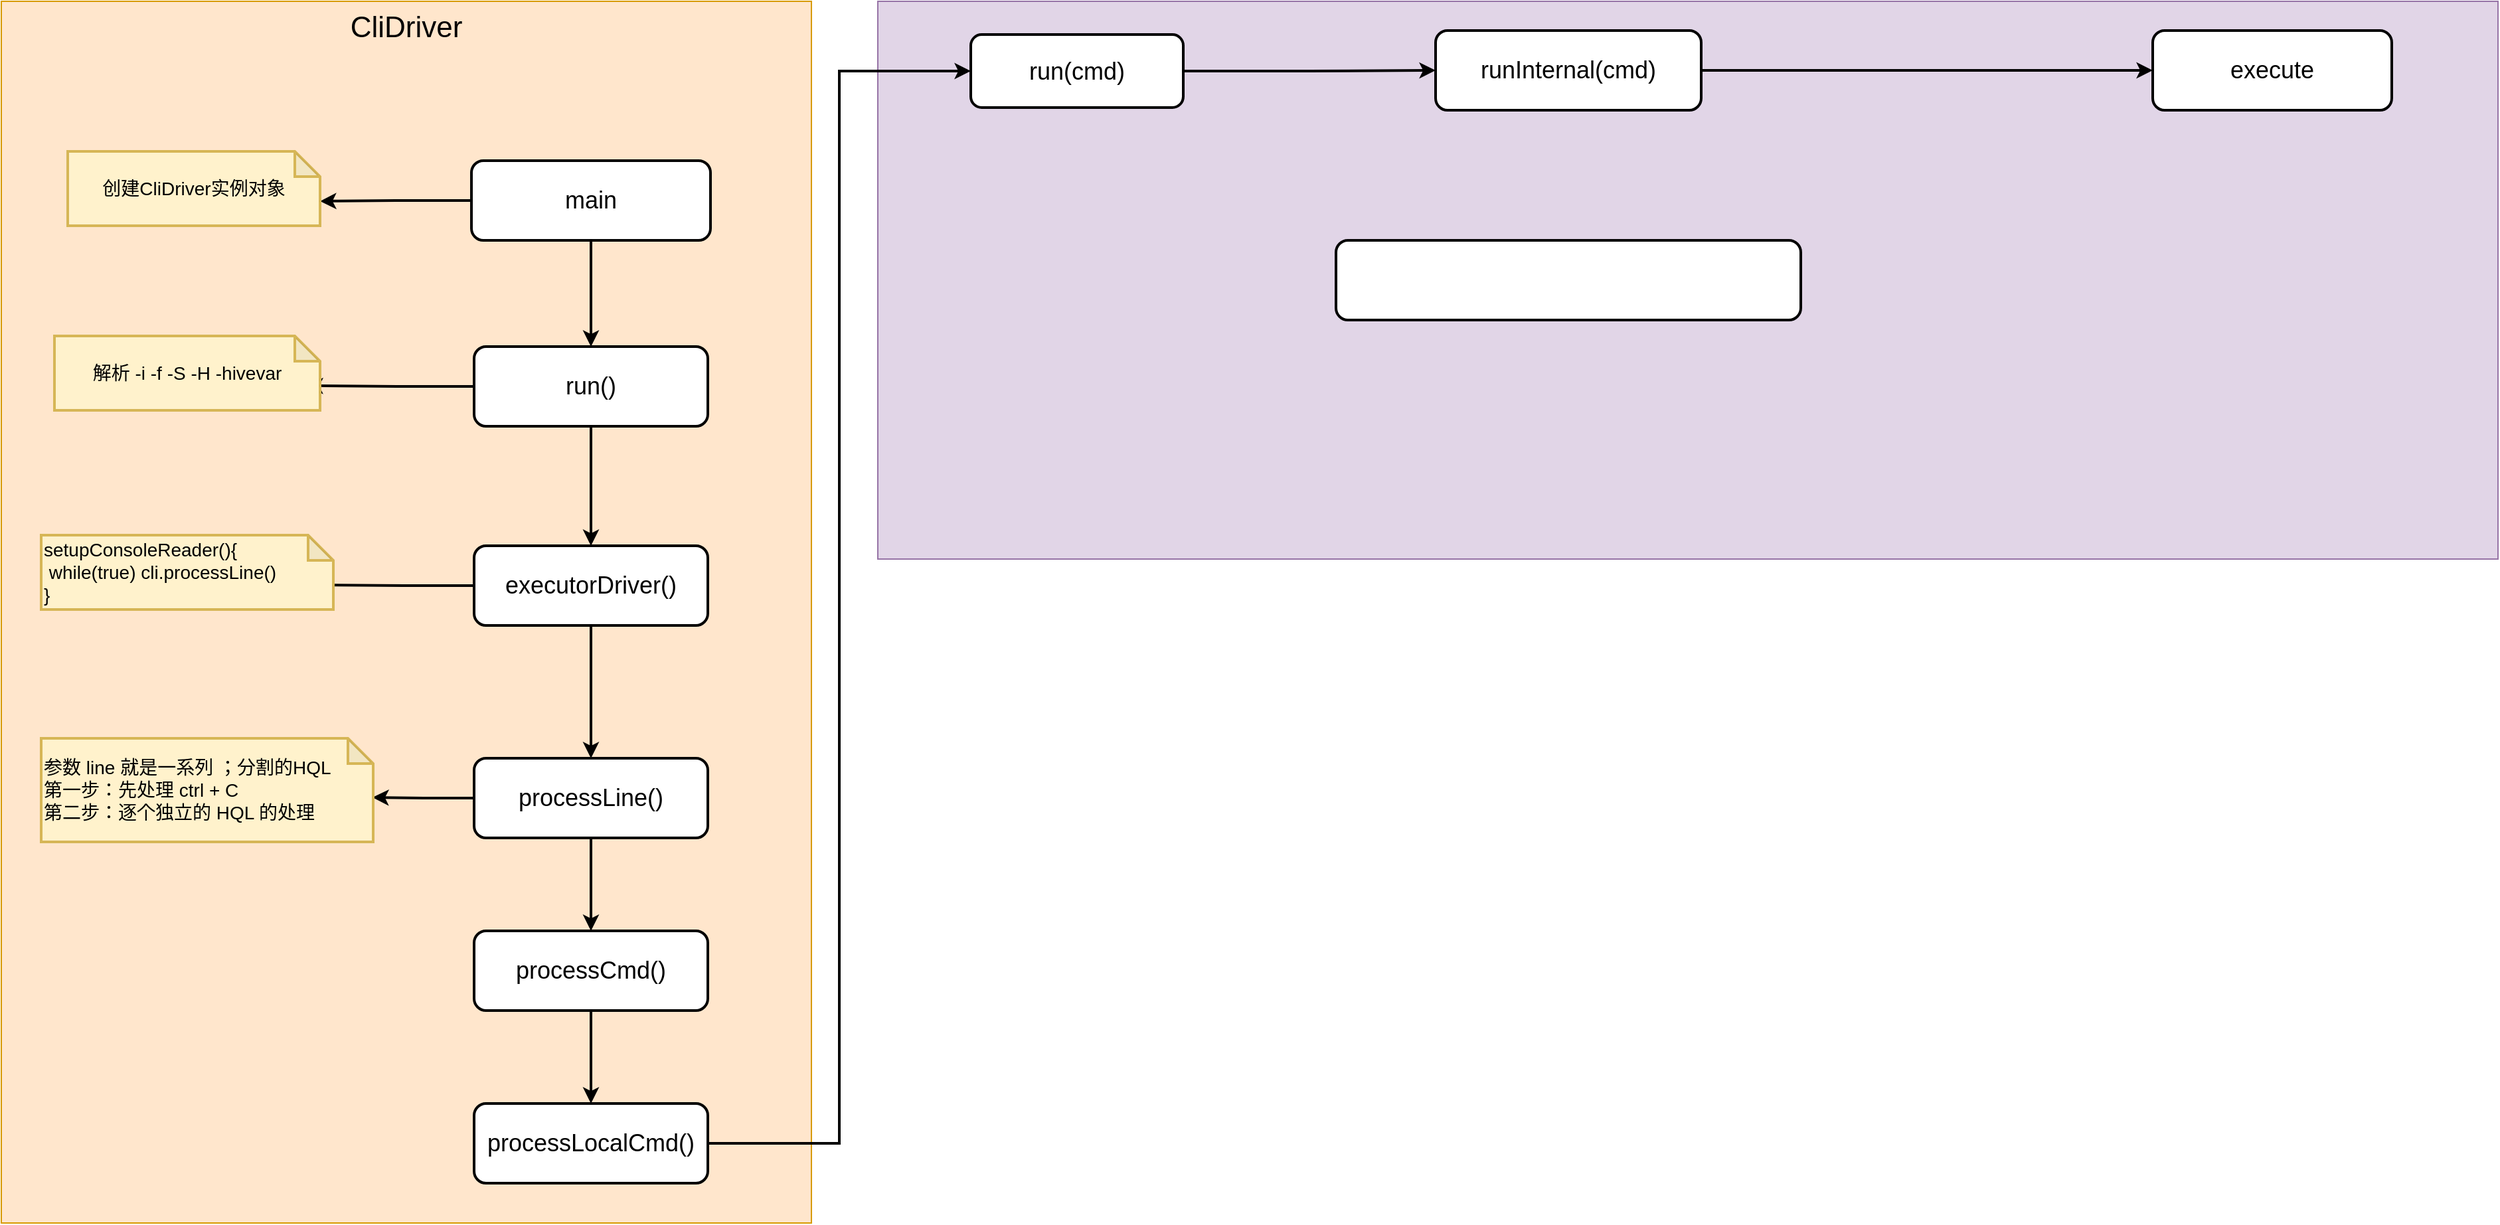 <mxfile version="16.1.0" type="github">
  <diagram id="gnd1z-vkEwB7StJ_hXZW" name="第 1 页">
    <mxGraphModel dx="1865" dy="647" grid="1" gridSize="10" guides="1" tooltips="1" connect="1" arrows="1" fold="1" page="1" pageScale="1" pageWidth="827" pageHeight="1169" math="0" shadow="0">
      <root>
        <mxCell id="0" />
        <mxCell id="1" parent="0" />
        <mxCell id="P39CHDQhXrutCx_nGXNt-1" value="CliDriver" style="rounded=0;whiteSpace=wrap;html=1;fillColor=#ffe6cc;strokeColor=#d79b00;fontSize=22;verticalAlign=top;" parent="1" vertex="1">
          <mxGeometry x="-110" y="50" width="610" height="920" as="geometry" />
        </mxCell>
        <mxCell id="P39CHDQhXrutCx_nGXNt-21" value="" style="rounded=0;whiteSpace=wrap;html=1;fontSize=14;strokeWidth=1;fillColor=#e1d5e7;strokeColor=#9673a6;" parent="1" vertex="1">
          <mxGeometry x="550" y="50" width="1220" height="420" as="geometry" />
        </mxCell>
        <mxCell id="P39CHDQhXrutCx_nGXNt-8" style="edgeStyle=orthogonalEdgeStyle;rounded=0;orthogonalLoop=1;jettySize=auto;html=1;fontSize=18;strokeWidth=2;" parent="1" source="P39CHDQhXrutCx_nGXNt-2" target="P39CHDQhXrutCx_nGXNt-3" edge="1">
          <mxGeometry relative="1" as="geometry" />
        </mxCell>
        <mxCell id="P39CHDQhXrutCx_nGXNt-14" style="edgeStyle=orthogonalEdgeStyle;rounded=0;orthogonalLoop=1;jettySize=auto;html=1;entryX=0;entryY=0;entryDx=190;entryDy=37.5;entryPerimeter=0;fontSize=14;strokeWidth=2;" parent="1" source="P39CHDQhXrutCx_nGXNt-2" target="P39CHDQhXrutCx_nGXNt-13" edge="1">
          <mxGeometry relative="1" as="geometry" />
        </mxCell>
        <mxCell id="P39CHDQhXrutCx_nGXNt-2" value="main" style="rounded=1;whiteSpace=wrap;html=1;fontSize=18;strokeWidth=2;" parent="1" vertex="1">
          <mxGeometry x="244" y="170" width="180" height="60" as="geometry" />
        </mxCell>
        <mxCell id="P39CHDQhXrutCx_nGXNt-9" style="edgeStyle=orthogonalEdgeStyle;rounded=0;orthogonalLoop=1;jettySize=auto;html=1;entryX=0.5;entryY=0;entryDx=0;entryDy=0;fontSize=18;strokeWidth=2;" parent="1" source="P39CHDQhXrutCx_nGXNt-3" target="P39CHDQhXrutCx_nGXNt-4" edge="1">
          <mxGeometry relative="1" as="geometry" />
        </mxCell>
        <mxCell id="P39CHDQhXrutCx_nGXNt-16" style="edgeStyle=orthogonalEdgeStyle;rounded=0;orthogonalLoop=1;jettySize=auto;html=1;entryX=0;entryY=0;entryDx=190;entryDy=37.5;entryPerimeter=0;fontSize=14;strokeWidth=2;" parent="1" source="P39CHDQhXrutCx_nGXNt-3" target="P39CHDQhXrutCx_nGXNt-15" edge="1">
          <mxGeometry relative="1" as="geometry" />
        </mxCell>
        <mxCell id="P39CHDQhXrutCx_nGXNt-3" value="run()" style="rounded=1;whiteSpace=wrap;html=1;fontSize=18;strokeWidth=2;" parent="1" vertex="1">
          <mxGeometry x="246" y="310" width="176" height="60" as="geometry" />
        </mxCell>
        <mxCell id="P39CHDQhXrutCx_nGXNt-10" style="edgeStyle=orthogonalEdgeStyle;rounded=0;orthogonalLoop=1;jettySize=auto;html=1;fontSize=18;strokeWidth=2;" parent="1" source="P39CHDQhXrutCx_nGXNt-4" target="P39CHDQhXrutCx_nGXNt-5" edge="1">
          <mxGeometry relative="1" as="geometry" />
        </mxCell>
        <mxCell id="P39CHDQhXrutCx_nGXNt-18" style="edgeStyle=orthogonalEdgeStyle;rounded=0;orthogonalLoop=1;jettySize=auto;html=1;entryX=0;entryY=0;entryDx=200;entryDy=37.5;entryPerimeter=0;fontSize=14;strokeWidth=2;" parent="1" source="P39CHDQhXrutCx_nGXNt-4" target="P39CHDQhXrutCx_nGXNt-17" edge="1">
          <mxGeometry relative="1" as="geometry" />
        </mxCell>
        <mxCell id="P39CHDQhXrutCx_nGXNt-4" value="executorDriver()" style="rounded=1;whiteSpace=wrap;html=1;fontSize=18;strokeWidth=2;" parent="1" vertex="1">
          <mxGeometry x="246" y="460" width="176" height="60" as="geometry" />
        </mxCell>
        <mxCell id="P39CHDQhXrutCx_nGXNt-11" style="edgeStyle=orthogonalEdgeStyle;rounded=0;orthogonalLoop=1;jettySize=auto;html=1;entryX=0.5;entryY=0;entryDx=0;entryDy=0;fontSize=18;strokeWidth=2;" parent="1" source="P39CHDQhXrutCx_nGXNt-5" target="P39CHDQhXrutCx_nGXNt-6" edge="1">
          <mxGeometry relative="1" as="geometry" />
        </mxCell>
        <mxCell id="P39CHDQhXrutCx_nGXNt-20" style="edgeStyle=orthogonalEdgeStyle;rounded=0;orthogonalLoop=1;jettySize=auto;html=1;entryX=0.998;entryY=0.571;entryDx=0;entryDy=0;entryPerimeter=0;fontSize=14;strokeWidth=2;" parent="1" source="P39CHDQhXrutCx_nGXNt-5" target="P39CHDQhXrutCx_nGXNt-19" edge="1">
          <mxGeometry relative="1" as="geometry" />
        </mxCell>
        <mxCell id="P39CHDQhXrutCx_nGXNt-5" value="processLine()" style="rounded=1;whiteSpace=wrap;html=1;fontSize=18;strokeWidth=2;" parent="1" vertex="1">
          <mxGeometry x="246" y="620" width="176" height="60" as="geometry" />
        </mxCell>
        <mxCell id="P39CHDQhXrutCx_nGXNt-12" style="edgeStyle=orthogonalEdgeStyle;rounded=0;orthogonalLoop=1;jettySize=auto;html=1;entryX=0.5;entryY=0;entryDx=0;entryDy=0;fontSize=18;strokeWidth=2;" parent="1" source="P39CHDQhXrutCx_nGXNt-6" target="P39CHDQhXrutCx_nGXNt-7" edge="1">
          <mxGeometry relative="1" as="geometry" />
        </mxCell>
        <mxCell id="P39CHDQhXrutCx_nGXNt-6" value="processCmd()" style="rounded=1;whiteSpace=wrap;html=1;fontSize=18;strokeWidth=2;" parent="1" vertex="1">
          <mxGeometry x="246" y="750" width="176" height="60" as="geometry" />
        </mxCell>
        <mxCell id="0pLt6y3sZXBGyR60b49a-1" style="edgeStyle=orthogonalEdgeStyle;rounded=0;orthogonalLoop=1;jettySize=auto;html=1;entryX=0;entryY=0.5;entryDx=0;entryDy=0;strokeWidth=2;" edge="1" parent="1" source="P39CHDQhXrutCx_nGXNt-7" target="P39CHDQhXrutCx_nGXNt-22">
          <mxGeometry relative="1" as="geometry" />
        </mxCell>
        <mxCell id="P39CHDQhXrutCx_nGXNt-7" value="processLocalCmd()" style="rounded=1;whiteSpace=wrap;html=1;fontSize=18;strokeWidth=2;" parent="1" vertex="1">
          <mxGeometry x="246" y="880" width="176" height="60" as="geometry" />
        </mxCell>
        <mxCell id="P39CHDQhXrutCx_nGXNt-13" value="创建CliDriver实例对象" style="shape=note;whiteSpace=wrap;html=1;backgroundOutline=1;darkOpacity=0.05;fontSize=14;strokeWidth=2;fillColor=#fff2cc;strokeColor=#d6b656;size=19;" parent="1" vertex="1">
          <mxGeometry x="-60" y="163" width="190" height="56" as="geometry" />
        </mxCell>
        <mxCell id="P39CHDQhXrutCx_nGXNt-15" value="解析 -i -f -S -H -hivevar" style="shape=note;whiteSpace=wrap;html=1;backgroundOutline=1;darkOpacity=0.05;fontSize=14;strokeWidth=2;fillColor=#fff2cc;strokeColor=#d6b656;size=19;" parent="1" vertex="1">
          <mxGeometry x="-70" y="302" width="200" height="56" as="geometry" />
        </mxCell>
        <mxCell id="P39CHDQhXrutCx_nGXNt-17" value="setupConsoleReader(){&lt;br&gt;&lt;span style=&quot;white-space: pre&quot;&gt; &lt;/span&gt;while(true) cli.processLine()&lt;br&gt;}" style="shape=note;whiteSpace=wrap;html=1;backgroundOutline=1;darkOpacity=0.05;fontSize=14;strokeWidth=2;fillColor=#fff2cc;strokeColor=#d6b656;size=19;align=left;" parent="1" vertex="1">
          <mxGeometry x="-80" y="452" width="220" height="56" as="geometry" />
        </mxCell>
        <mxCell id="P39CHDQhXrutCx_nGXNt-19" value="参数 line 就是一系列 ；分割的HQL&lt;br&gt;第一步：先处理 ctrl + C&lt;br&gt;第二步：逐个独立的 HQL 的处理" style="shape=note;whiteSpace=wrap;html=1;backgroundOutline=1;darkOpacity=0.05;fontSize=14;strokeWidth=2;fillColor=#fff2cc;strokeColor=#d6b656;size=19;align=left;" parent="1" vertex="1">
          <mxGeometry x="-80" y="605" width="250" height="78" as="geometry" />
        </mxCell>
        <mxCell id="P39CHDQhXrutCx_nGXNt-25" style="edgeStyle=orthogonalEdgeStyle;rounded=0;orthogonalLoop=1;jettySize=auto;html=1;entryX=0;entryY=0.5;entryDx=0;entryDy=0;fontSize=18;strokeWidth=2;" parent="1" source="P39CHDQhXrutCx_nGXNt-22" target="P39CHDQhXrutCx_nGXNt-24" edge="1">
          <mxGeometry relative="1" as="geometry" />
        </mxCell>
        <mxCell id="P39CHDQhXrutCx_nGXNt-22" value="run(cmd)" style="rounded=1;whiteSpace=wrap;html=1;fontSize=18;strokeWidth=2;" parent="1" vertex="1">
          <mxGeometry x="620" y="75" width="160" height="55" as="geometry" />
        </mxCell>
        <mxCell id="P39CHDQhXrutCx_nGXNt-27" style="edgeStyle=orthogonalEdgeStyle;rounded=0;orthogonalLoop=1;jettySize=auto;html=1;entryX=0;entryY=0.5;entryDx=0;entryDy=0;fontSize=18;strokeWidth=2;" parent="1" source="P39CHDQhXrutCx_nGXNt-24" target="P39CHDQhXrutCx_nGXNt-26" edge="1">
          <mxGeometry relative="1" as="geometry" />
        </mxCell>
        <mxCell id="P39CHDQhXrutCx_nGXNt-24" value="runInternal(cmd)" style="rounded=1;whiteSpace=wrap;html=1;fontSize=18;strokeWidth=2;" parent="1" vertex="1">
          <mxGeometry x="970" y="72" width="200" height="60" as="geometry" />
        </mxCell>
        <mxCell id="P39CHDQhXrutCx_nGXNt-26" value="execute" style="rounded=1;whiteSpace=wrap;html=1;fontSize=18;strokeWidth=2;" parent="1" vertex="1">
          <mxGeometry x="1510" y="72" width="180" height="60" as="geometry" />
        </mxCell>
        <mxCell id="P39CHDQhXrutCx_nGXNt-28" value="" style="rounded=1;whiteSpace=wrap;html=1;fontSize=18;strokeWidth=2;" parent="1" vertex="1">
          <mxGeometry x="895" y="230" width="350" height="60" as="geometry" />
        </mxCell>
      </root>
    </mxGraphModel>
  </diagram>
</mxfile>
